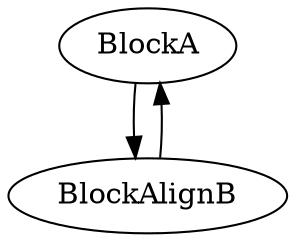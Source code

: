 digraph blockAlign1 {
name=blockAlign1
BlockA [cpu=0 patentry=1 patexit=1 pattern=A tperiod=1000 type=block]
BlockAlignB [cpu=0 patentry=1 patexit=1 pattern=A tperiod=1000 type=blockalign]
BlockA -> BlockAlignB -> BlockA [type=defdst]
}
